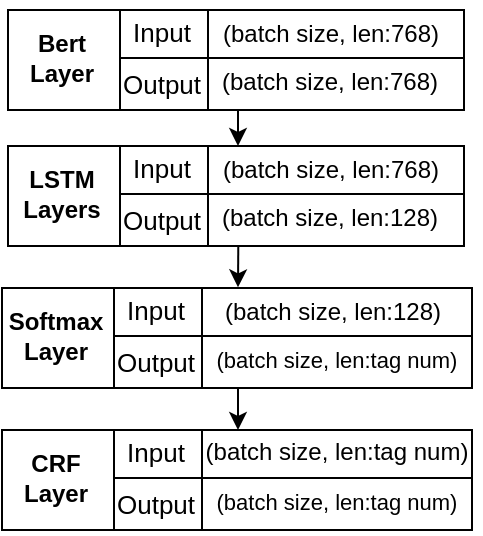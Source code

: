<mxfile version="13.7.1" type="github">
  <diagram id="X-_uqeIbl1GHuLs3GYBl" name="第 1 页">
    <mxGraphModel dx="795" dy="421" grid="1" gridSize="10" guides="1" tooltips="1" connect="1" arrows="1" fold="1" page="1" pageScale="1" pageWidth="250" pageHeight="280" math="0" shadow="0">
      <root>
        <mxCell id="0" />
        <mxCell id="1" parent="0" />
        <mxCell id="XVLoJR0zLxYacdBKWkdC-13" value="" style="rounded=0;whiteSpace=wrap;html=1;" parent="1" vertex="1">
          <mxGeometry x="7" y="77" width="228" height="50" as="geometry" />
        </mxCell>
        <mxCell id="XVLoJR0zLxYacdBKWkdC-14" value="" style="endArrow=none;html=1;" parent="1" edge="1">
          <mxGeometry width="50" height="50" relative="1" as="geometry">
            <mxPoint x="63" y="127" as="sourcePoint" />
            <mxPoint x="63" y="77" as="targetPoint" />
          </mxGeometry>
        </mxCell>
        <mxCell id="XVLoJR0zLxYacdBKWkdC-15" value="" style="endArrow=none;html=1;" parent="1" edge="1">
          <mxGeometry width="50" height="50" relative="1" as="geometry">
            <mxPoint x="107" y="127" as="sourcePoint" />
            <mxPoint x="107" y="77" as="targetPoint" />
          </mxGeometry>
        </mxCell>
        <mxCell id="XVLoJR0zLxYacdBKWkdC-16" value="&lt;font style=&quot;font-size: 13px;&quot;&gt;Input&lt;br style=&quot;font-size: 13px;&quot;&gt;&lt;/font&gt;" style="text;html=1;align=center;verticalAlign=middle;whiteSpace=wrap;rounded=0;fontSize=13;strokeWidth=3;fontStyle=0" parent="1" vertex="1">
          <mxGeometry x="74" y="83.25" width="20" height="10" as="geometry" />
        </mxCell>
        <mxCell id="XVLoJR0zLxYacdBKWkdC-17" value="LSTM Layers" style="text;html=1;align=center;verticalAlign=middle;whiteSpace=wrap;rounded=0;fontSize=12;labelBackgroundColor=none;strokeWidth=3;fontStyle=1" parent="1" vertex="1">
          <mxGeometry x="19" y="72" width="30" height="57" as="geometry" />
        </mxCell>
        <mxCell id="XVLoJR0zLxYacdBKWkdC-18" value="&lt;font style=&quot;font-size: 13px;&quot;&gt;Output&lt;br style=&quot;font-size: 13px;&quot;&gt;&lt;/font&gt;" style="text;html=1;align=center;verticalAlign=middle;whiteSpace=wrap;rounded=0;fontSize=13;strokeWidth=3;fontStyle=0" parent="1" vertex="1">
          <mxGeometry x="74" y="108.75" width="20" height="10" as="geometry" />
        </mxCell>
        <mxCell id="XVLoJR0zLxYacdBKWkdC-19" value="" style="line;strokeWidth=1;html=1;labelBackgroundColor=#ffffff;fontSize=4;" parent="1" vertex="1">
          <mxGeometry x="63" y="96" width="172" height="10" as="geometry" />
        </mxCell>
        <mxCell id="XVLoJR0zLxYacdBKWkdC-20" value="(batch size, len:768)" style="text;html=1;align=center;verticalAlign=middle;whiteSpace=wrap;rounded=0;labelBackgroundColor=none;fontSize=12;strokeWidth=3;fontStyle=0" parent="1" vertex="1">
          <mxGeometry x="108" y="80" width="121" height="17" as="geometry" />
        </mxCell>
        <mxCell id="XVLoJR0zLxYacdBKWkdC-21" value="(batch size, len:128)" style="text;html=1;align=center;verticalAlign=middle;whiteSpace=wrap;rounded=0;labelBackgroundColor=none;fontSize=12;strokeWidth=3;fontStyle=0;labelBorderColor=none;" parent="1" vertex="1">
          <mxGeometry x="107.25" y="103" width="121.5" height="20" as="geometry" />
        </mxCell>
        <mxCell id="XVLoJR0zLxYacdBKWkdC-50" value="" style="endArrow=classic;html=1;fontSize=13;exitX=0.5;exitY=1;exitDx=0;exitDy=0;" parent="1" edge="1">
          <mxGeometry width="50" height="50" relative="1" as="geometry">
            <mxPoint x="122" y="59" as="sourcePoint" />
            <mxPoint x="122" y="77" as="targetPoint" />
          </mxGeometry>
        </mxCell>
        <mxCell id="XVLoJR0zLxYacdBKWkdC-51" value="" style="endArrow=classic;html=1;fontSize=13;exitX=0.524;exitY=1.005;exitDx=0;exitDy=0;exitPerimeter=0;" parent="1" edge="1">
          <mxGeometry width="50" height="50" relative="1" as="geometry">
            <mxPoint x="122.144" y="127.0" as="sourcePoint" />
            <mxPoint x="122" y="147.65" as="targetPoint" />
          </mxGeometry>
        </mxCell>
        <mxCell id="XVLoJR0zLxYacdBKWkdC-52" value="" style="endArrow=classic;html=1;fontSize=13;exitX=0.5;exitY=1;exitDx=0;exitDy=0;" parent="1" edge="1">
          <mxGeometry width="50" height="50" relative="1" as="geometry">
            <mxPoint x="122" y="198" as="sourcePoint" />
            <mxPoint x="122" y="219" as="targetPoint" />
          </mxGeometry>
        </mxCell>
        <mxCell id="MComuTEHDrIpXEhBZGNQ-1" value="" style="rounded=0;whiteSpace=wrap;html=1;" parent="1" vertex="1">
          <mxGeometry x="7" y="9" width="228" height="50" as="geometry" />
        </mxCell>
        <mxCell id="MComuTEHDrIpXEhBZGNQ-2" value="" style="endArrow=none;html=1;" parent="1" edge="1">
          <mxGeometry width="50" height="50" relative="1" as="geometry">
            <mxPoint x="63" y="59" as="sourcePoint" />
            <mxPoint x="63" y="9" as="targetPoint" />
          </mxGeometry>
        </mxCell>
        <mxCell id="MComuTEHDrIpXEhBZGNQ-3" value="" style="endArrow=none;html=1;" parent="1" edge="1">
          <mxGeometry width="50" height="50" relative="1" as="geometry">
            <mxPoint x="107" y="59" as="sourcePoint" />
            <mxPoint x="107" y="9" as="targetPoint" />
          </mxGeometry>
        </mxCell>
        <mxCell id="MComuTEHDrIpXEhBZGNQ-4" value="&lt;font style=&quot;font-size: 13px;&quot;&gt;Input&lt;br style=&quot;font-size: 13px;&quot;&gt;&lt;/font&gt;" style="text;html=1;align=center;verticalAlign=middle;whiteSpace=wrap;rounded=0;fontSize=13;strokeWidth=3;fontStyle=0" parent="1" vertex="1">
          <mxGeometry x="74" y="15.25" width="20" height="10" as="geometry" />
        </mxCell>
        <mxCell id="MComuTEHDrIpXEhBZGNQ-5" value="Bert&lt;br&gt;Layer" style="text;html=1;align=center;verticalAlign=middle;whiteSpace=wrap;rounded=0;fontSize=12;labelBackgroundColor=none;strokeWidth=3;fontStyle=1" parent="1" vertex="1">
          <mxGeometry x="19" y="4" width="30" height="57" as="geometry" />
        </mxCell>
        <mxCell id="MComuTEHDrIpXEhBZGNQ-6" value="&lt;font style=&quot;font-size: 13px;&quot;&gt;Output&lt;br style=&quot;font-size: 13px;&quot;&gt;&lt;/font&gt;" style="text;html=1;align=center;verticalAlign=middle;whiteSpace=wrap;rounded=0;fontSize=13;strokeWidth=3;fontStyle=0" parent="1" vertex="1">
          <mxGeometry x="74" y="40.75" width="20" height="10" as="geometry" />
        </mxCell>
        <mxCell id="MComuTEHDrIpXEhBZGNQ-7" value="" style="line;strokeWidth=1;html=1;labelBackgroundColor=#ffffff;fontSize=4;" parent="1" vertex="1">
          <mxGeometry x="63" y="28" width="172" height="10" as="geometry" />
        </mxCell>
        <mxCell id="MComuTEHDrIpXEhBZGNQ-8" value="(batch size, len:768)" style="text;html=1;align=center;verticalAlign=middle;whiteSpace=wrap;rounded=0;labelBackgroundColor=none;fontSize=12;strokeWidth=3;fontStyle=0" parent="1" vertex="1">
          <mxGeometry x="108" y="12" width="121" height="17" as="geometry" />
        </mxCell>
        <mxCell id="MComuTEHDrIpXEhBZGNQ-9" value="(batch size, len:768)" style="text;html=1;align=center;verticalAlign=middle;whiteSpace=wrap;rounded=0;labelBackgroundColor=none;fontSize=12;strokeWidth=3;fontStyle=0;labelBorderColor=none;" parent="1" vertex="1">
          <mxGeometry x="107.25" y="35" width="121.5" height="20" as="geometry" />
        </mxCell>
        <mxCell id="MComuTEHDrIpXEhBZGNQ-10" value="" style="rounded=0;whiteSpace=wrap;html=1;" parent="1" vertex="1">
          <mxGeometry x="4" y="148" width="235" height="50" as="geometry" />
        </mxCell>
        <mxCell id="MComuTEHDrIpXEhBZGNQ-11" value="" style="endArrow=none;html=1;" parent="1" edge="1">
          <mxGeometry width="50" height="50" relative="1" as="geometry">
            <mxPoint x="60" y="198" as="sourcePoint" />
            <mxPoint x="60" y="148" as="targetPoint" />
          </mxGeometry>
        </mxCell>
        <mxCell id="MComuTEHDrIpXEhBZGNQ-12" value="" style="endArrow=none;html=1;" parent="1" edge="1">
          <mxGeometry width="50" height="50" relative="1" as="geometry">
            <mxPoint x="104" y="198" as="sourcePoint" />
            <mxPoint x="104" y="148" as="targetPoint" />
          </mxGeometry>
        </mxCell>
        <mxCell id="MComuTEHDrIpXEhBZGNQ-13" value="&lt;font style=&quot;font-size: 13px;&quot;&gt;Input&lt;br style=&quot;font-size: 13px;&quot;&gt;&lt;/font&gt;" style="text;html=1;align=center;verticalAlign=middle;whiteSpace=wrap;rounded=0;fontSize=13;strokeWidth=3;fontStyle=0" parent="1" vertex="1">
          <mxGeometry x="71" y="154.25" width="20" height="10" as="geometry" />
        </mxCell>
        <mxCell id="MComuTEHDrIpXEhBZGNQ-14" value="Softmax&lt;br&gt;Layer" style="text;html=1;align=center;verticalAlign=middle;whiteSpace=wrap;rounded=0;fontSize=12;labelBackgroundColor=none;strokeWidth=3;fontStyle=1" parent="1" vertex="1">
          <mxGeometry x="16" y="143" width="30" height="57" as="geometry" />
        </mxCell>
        <mxCell id="MComuTEHDrIpXEhBZGNQ-15" value="&lt;font style=&quot;font-size: 13px;&quot;&gt;Output&lt;br style=&quot;font-size: 13px;&quot;&gt;&lt;/font&gt;" style="text;html=1;align=center;verticalAlign=middle;whiteSpace=wrap;rounded=0;fontSize=13;strokeWidth=3;fontStyle=0" parent="1" vertex="1">
          <mxGeometry x="71" y="179.75" width="20" height="10" as="geometry" />
        </mxCell>
        <mxCell id="MComuTEHDrIpXEhBZGNQ-16" value="" style="line;strokeWidth=1;html=1;labelBackgroundColor=#ffffff;fontSize=4;" parent="1" vertex="1">
          <mxGeometry x="60" y="167" width="179" height="10" as="geometry" />
        </mxCell>
        <mxCell id="MComuTEHDrIpXEhBZGNQ-17" value="(batch size, len:128)" style="text;html=1;align=center;verticalAlign=middle;whiteSpace=wrap;rounded=0;labelBackgroundColor=none;fontSize=12;strokeWidth=3;fontStyle=0" parent="1" vertex="1">
          <mxGeometry x="109" y="151" width="121" height="17" as="geometry" />
        </mxCell>
        <mxCell id="MComuTEHDrIpXEhBZGNQ-18" value="(batch size, len:tag num)" style="text;html=1;align=center;verticalAlign=middle;whiteSpace=wrap;rounded=0;labelBackgroundColor=none;fontSize=11;strokeWidth=2;fontStyle=0;labelBorderColor=none;" parent="1" vertex="1">
          <mxGeometry x="103.25" y="174" width="136.75" height="20" as="geometry" />
        </mxCell>
        <mxCell id="MComuTEHDrIpXEhBZGNQ-19" value="" style="rounded=0;whiteSpace=wrap;html=1;" parent="1" vertex="1">
          <mxGeometry x="4" y="219" width="235" height="50" as="geometry" />
        </mxCell>
        <mxCell id="MComuTEHDrIpXEhBZGNQ-20" value="" style="endArrow=none;html=1;" parent="1" edge="1">
          <mxGeometry width="50" height="50" relative="1" as="geometry">
            <mxPoint x="60" y="269" as="sourcePoint" />
            <mxPoint x="60" y="219" as="targetPoint" />
          </mxGeometry>
        </mxCell>
        <mxCell id="MComuTEHDrIpXEhBZGNQ-21" value="" style="endArrow=none;html=1;" parent="1" edge="1">
          <mxGeometry width="50" height="50" relative="1" as="geometry">
            <mxPoint x="104" y="269" as="sourcePoint" />
            <mxPoint x="104" y="219" as="targetPoint" />
          </mxGeometry>
        </mxCell>
        <mxCell id="MComuTEHDrIpXEhBZGNQ-22" value="&lt;font style=&quot;font-size: 13px;&quot;&gt;Input&lt;br style=&quot;font-size: 13px;&quot;&gt;&lt;/font&gt;" style="text;html=1;align=center;verticalAlign=middle;whiteSpace=wrap;rounded=0;fontSize=13;strokeWidth=3;fontStyle=0" parent="1" vertex="1">
          <mxGeometry x="71" y="225.25" width="20" height="10" as="geometry" />
        </mxCell>
        <mxCell id="MComuTEHDrIpXEhBZGNQ-23" value="CRF&lt;br&gt;Layer" style="text;html=1;align=center;verticalAlign=middle;whiteSpace=wrap;rounded=0;fontSize=12;labelBackgroundColor=none;strokeWidth=3;fontStyle=1" parent="1" vertex="1">
          <mxGeometry x="16" y="214" width="30" height="57" as="geometry" />
        </mxCell>
        <mxCell id="MComuTEHDrIpXEhBZGNQ-24" value="&lt;font style=&quot;font-size: 13px;&quot;&gt;Output&lt;br style=&quot;font-size: 13px;&quot;&gt;&lt;/font&gt;" style="text;html=1;align=center;verticalAlign=middle;whiteSpace=wrap;rounded=0;fontSize=13;strokeWidth=3;fontStyle=0" parent="1" vertex="1">
          <mxGeometry x="71" y="250.75" width="20" height="10" as="geometry" />
        </mxCell>
        <mxCell id="MComuTEHDrIpXEhBZGNQ-25" value="" style="line;strokeWidth=1;html=1;labelBackgroundColor=#ffffff;fontSize=4;" parent="1" vertex="1">
          <mxGeometry x="60" y="238" width="179" height="10" as="geometry" />
        </mxCell>
        <mxCell id="MComuTEHDrIpXEhBZGNQ-26" value="(batch size, len:tag num)" style="text;html=1;align=center;verticalAlign=middle;whiteSpace=wrap;rounded=0;labelBackgroundColor=none;fontSize=12;strokeWidth=3;fontStyle=0" parent="1" vertex="1">
          <mxGeometry x="100.12" y="221.75" width="143" height="17" as="geometry" />
        </mxCell>
        <mxCell id="MComuTEHDrIpXEhBZGNQ-27" value="(batch size, len:tag num)" style="text;html=1;align=center;verticalAlign=middle;whiteSpace=wrap;rounded=0;labelBackgroundColor=none;fontSize=11;strokeWidth=2;fontStyle=0;labelBorderColor=none;" parent="1" vertex="1">
          <mxGeometry x="103.25" y="245" width="136.75" height="20" as="geometry" />
        </mxCell>
      </root>
    </mxGraphModel>
  </diagram>
</mxfile>
